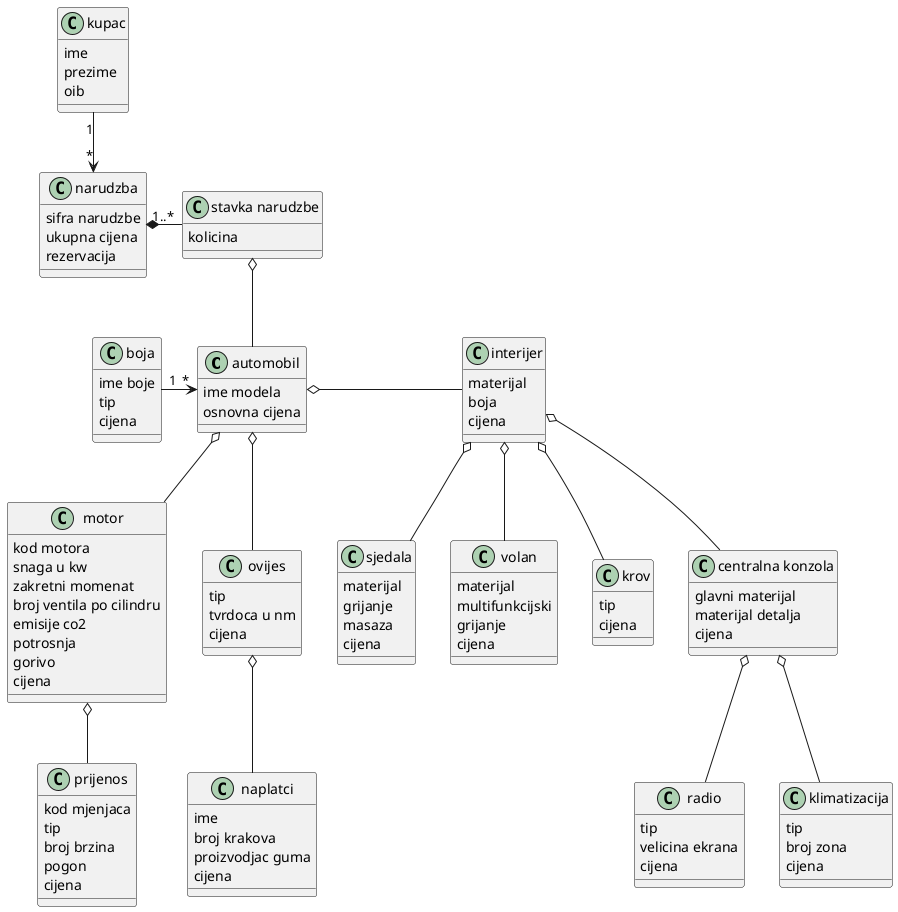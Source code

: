 @startuml

class "automobil" as a{
  ime modela
  osnovna cijena
}


class "narudzba" as n{
  sifra narudzbe
  ukupna cijena
  rezervacija
}

class "stavka narudzbe" as sn{
  kolicina
}

class "motor" as m{
  kod motora
  snaga u kw
  zakretni momenat
  broj ventila po cilindru
  emisije co2
  potrosnja
  gorivo
  cijena
}

class "ovijes" as sus{
    tip
    tvrdoca u nm
    cijena
}

class "naplatci" as kot{
    ime
    broj krakova
    proizvodjac guma
    cijena
}

class "prijenos" as p{
  kod mjenjaca
  tip
  broj brzina
  pogon
  cijena
}

class "interijer" as i{
  materijal
  boja
  cijena
}

class "sjedala" as s{
  materijal
  grijanje
  masaza
  cijena
}

class "volan" as v{
  materijal
  multifunkcijski
  grijanje
  cijena
}

class "krov" as kr{
  tip
  cijena
}

class "centralna konzola" as ck{
  glavni materijal
  materijal detalja
  cijena
}

class "radio" as r{
  tip
  velicina ekrana
  cijena
}

class "klimatizacija" as kl{
  tip
  broj zona
  cijena
}

class "boja" as b{
  ime boje
  tip
  cijena
}

class "kupac" as k{
  ime
  prezime
  oib
}


a o-- m
a o-- sus
sus o-- kot
b "1" -> "*" a
m o-- p
a o- i
i o-- s
i o-- v
i o-- kr
i o-- ck
ck o-- r
ck o-- kl
n *- "1..*" sn
sn o-- a
k "1" --> "*" n

@enduml